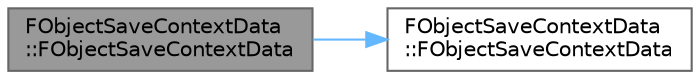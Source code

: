 digraph "FObjectSaveContextData::FObjectSaveContextData"
{
 // INTERACTIVE_SVG=YES
 // LATEX_PDF_SIZE
  bgcolor="transparent";
  edge [fontname=Helvetica,fontsize=10,labelfontname=Helvetica,labelfontsize=10];
  node [fontname=Helvetica,fontsize=10,shape=box,height=0.2,width=0.4];
  rankdir="LR";
  Node1 [id="Node000001",label="FObjectSaveContextData\l::FObjectSaveContextData",height=0.2,width=0.4,color="gray40", fillcolor="grey60", style="filled", fontcolor="black",tooltip=" "];
  Node1 -> Node2 [id="edge1_Node000001_Node000002",color="steelblue1",style="solid",tooltip=" "];
  Node2 [id="Node000002",label="FObjectSaveContextData\l::FObjectSaveContextData",height=0.2,width=0.4,color="grey40", fillcolor="white", style="filled",URL="$d0/db6/structFObjectSaveContextData.html#a982ce5c6e7e3da70bdcf85c741becd2c",tooltip=" "];
}
